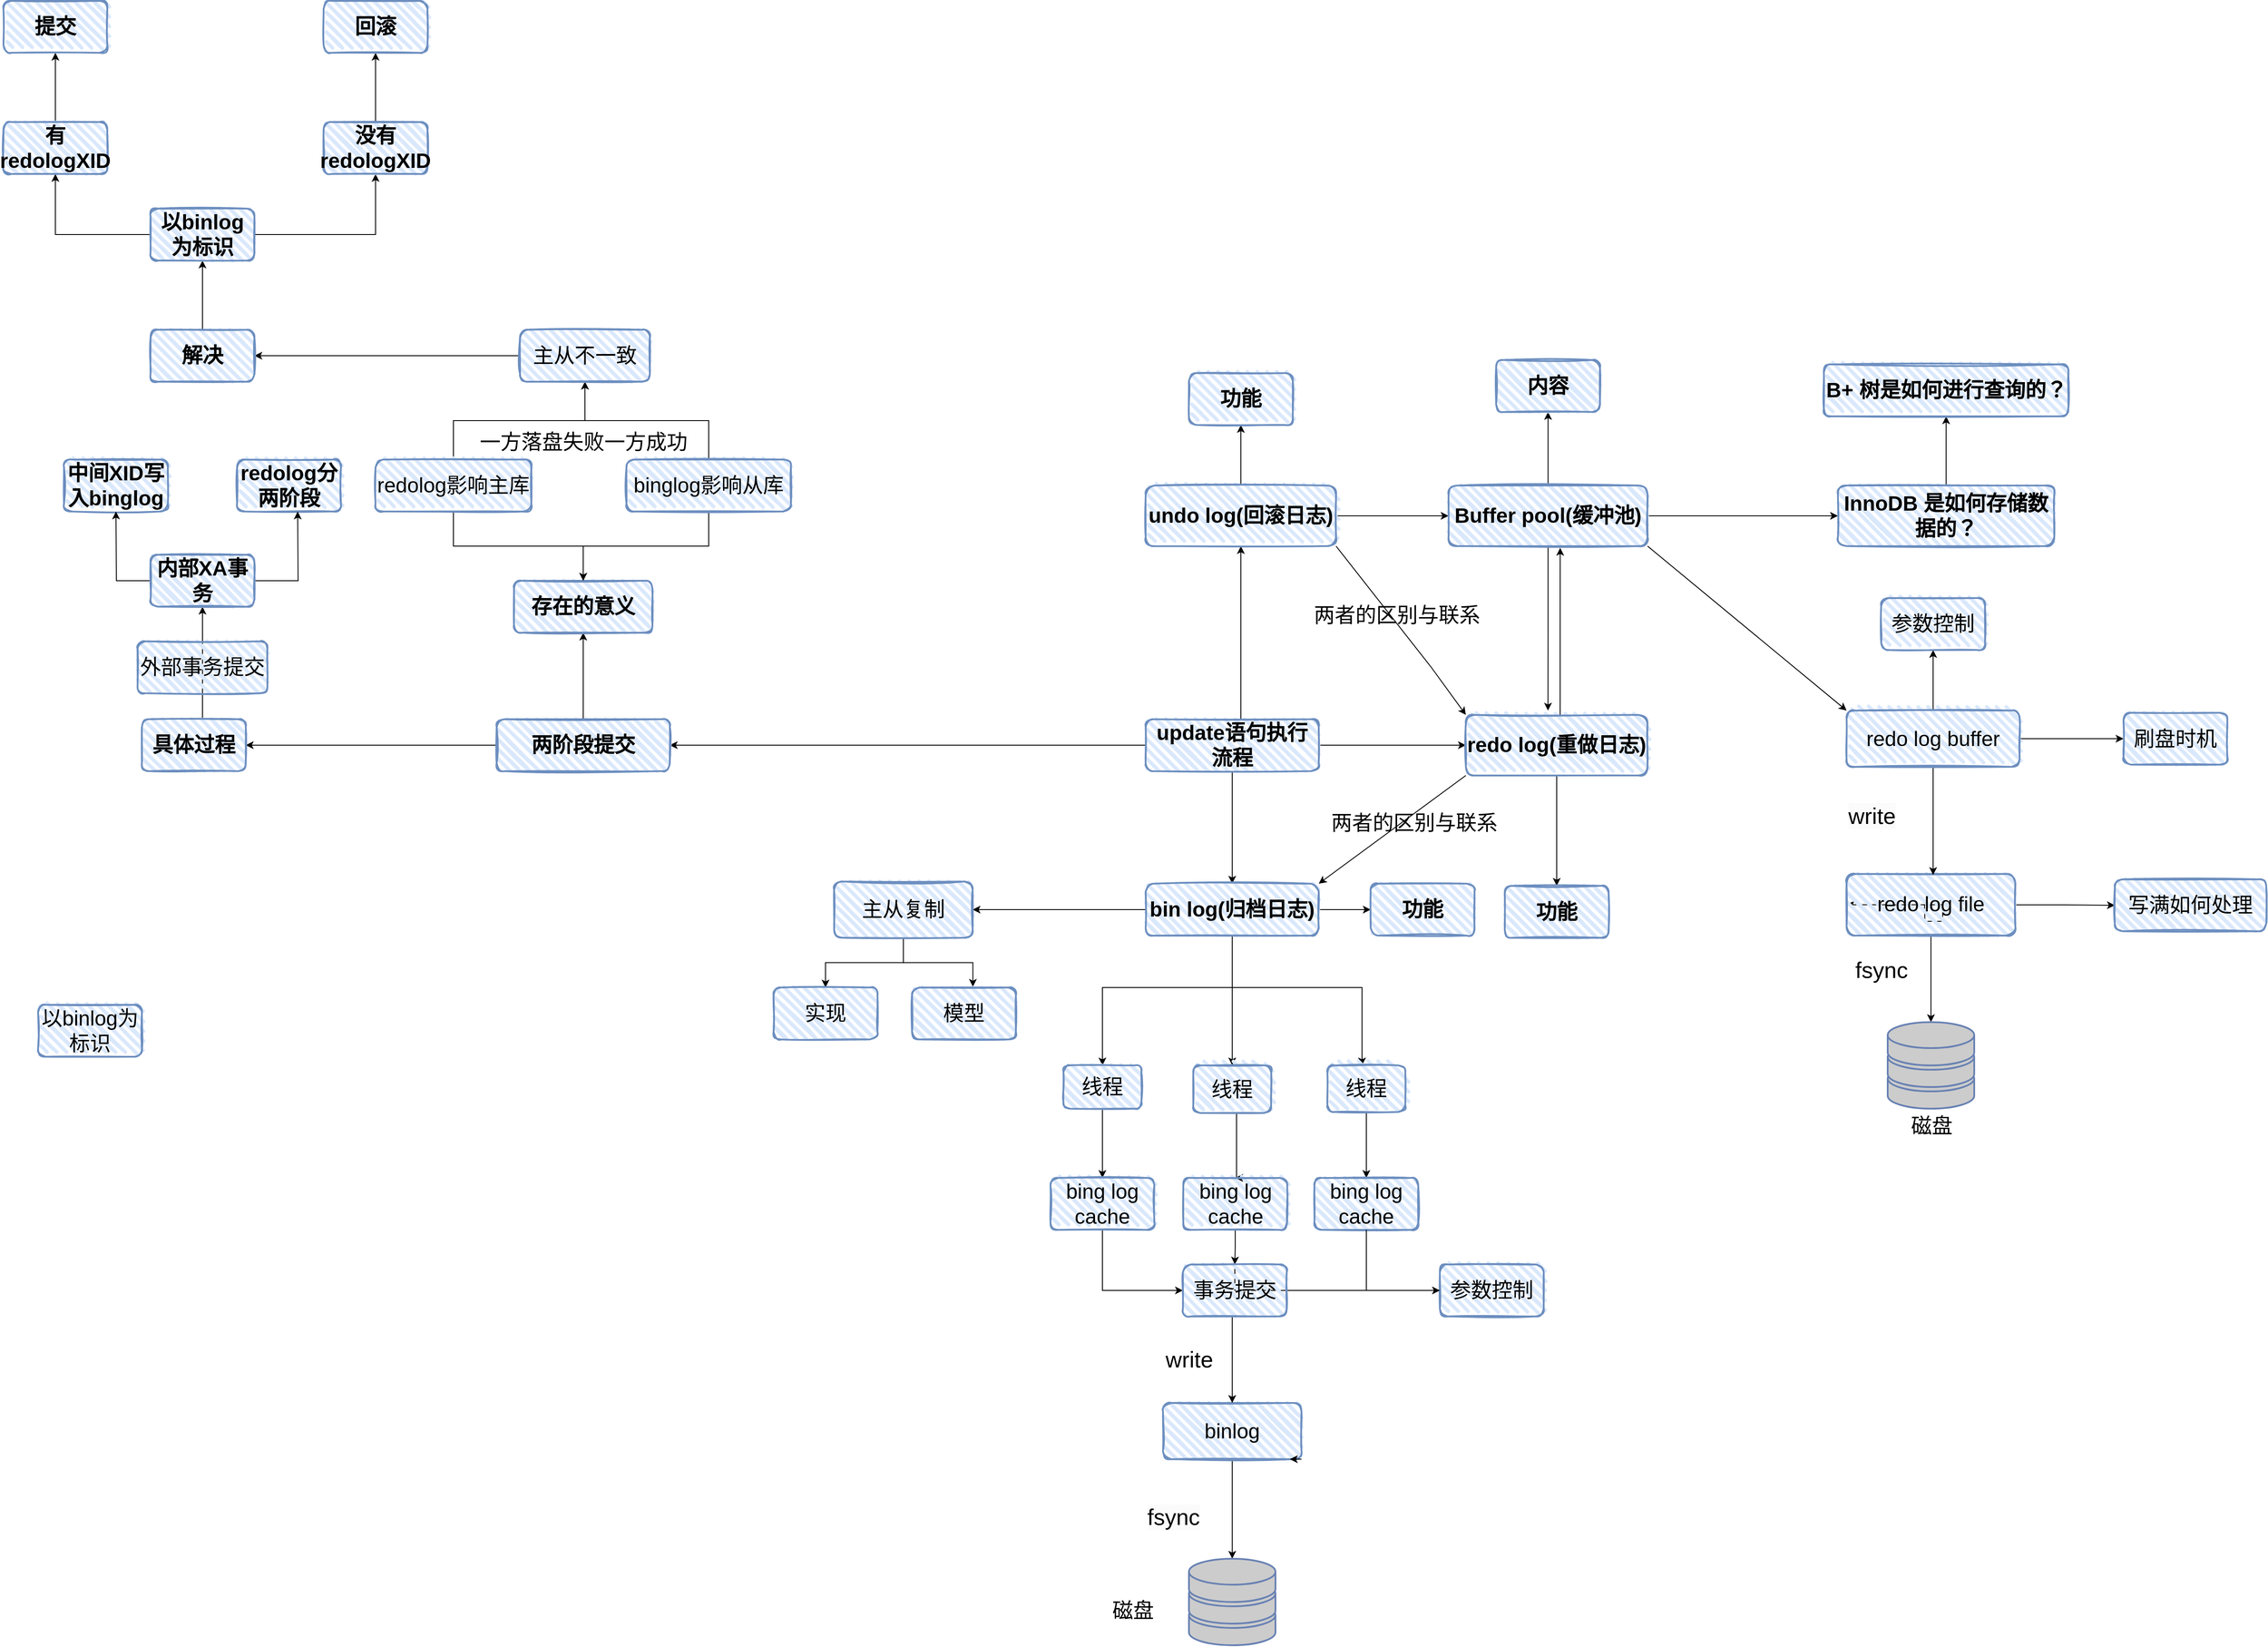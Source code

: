 <mxfile version="20.8.16" type="github">
  <diagram id="e7usdUpXo5iLbDfutmgl" name="第 1 页">
    <mxGraphModel dx="2676" dy="2260" grid="1" gridSize="10" guides="1" tooltips="1" connect="1" arrows="1" fold="1" page="1" pageScale="1" pageWidth="827" pageHeight="1169" math="0" shadow="0">
      <root>
        <mxCell id="0" />
        <mxCell id="1" parent="0" />
        <mxCell id="0c3AmFxdO18scSqZdb3u-10" style="edgeStyle=orthogonalEdgeStyle;rounded=0;orthogonalLoop=1;jettySize=auto;html=1;entryX=0.5;entryY=1;entryDx=0;entryDy=0;" parent="1" source="0c3AmFxdO18scSqZdb3u-2" target="0c3AmFxdO18scSqZdb3u-4" edge="1">
          <mxGeometry relative="1" as="geometry">
            <Array as="points">
              <mxPoint x="420" y="230" />
              <mxPoint x="420" y="230" />
            </Array>
          </mxGeometry>
        </mxCell>
        <mxCell id="0c3AmFxdO18scSqZdb3u-11" style="edgeStyle=orthogonalEdgeStyle;rounded=0;orthogonalLoop=1;jettySize=auto;html=1;entryX=0;entryY=0.5;entryDx=0;entryDy=0;" parent="1" source="0c3AmFxdO18scSqZdb3u-2" target="0c3AmFxdO18scSqZdb3u-6" edge="1">
          <mxGeometry relative="1" as="geometry" />
        </mxCell>
        <mxCell id="LtfJeAL9DBpkxnp7Dvny-33" style="edgeStyle=orthogonalEdgeStyle;rounded=0;orthogonalLoop=1;jettySize=auto;html=1;entryX=0.5;entryY=0;entryDx=0;entryDy=0;fontSize=24;" edge="1" parent="1" source="0c3AmFxdO18scSqZdb3u-2" target="ASMzy9aAmaaJTqnwQeLn-1">
          <mxGeometry relative="1" as="geometry" />
        </mxCell>
        <mxCell id="LtfJeAL9DBpkxnp7Dvny-61" value="" style="edgeStyle=orthogonalEdgeStyle;rounded=0;orthogonalLoop=1;jettySize=auto;html=1;fontSize=24;" edge="1" parent="1" source="0c3AmFxdO18scSqZdb3u-2" target="LtfJeAL9DBpkxnp7Dvny-60">
          <mxGeometry relative="1" as="geometry" />
        </mxCell>
        <mxCell id="0c3AmFxdO18scSqZdb3u-2" value="update语句执行流程" style="rounded=1;whiteSpace=wrap;html=1;strokeWidth=2;fillWeight=4;hachureGap=8;hachureAngle=45;fillColor=#dae8fc;sketch=1;glass=0;strokeColor=#6c8ebf;fontSize=24;fontStyle=1" parent="1" vertex="1">
          <mxGeometry x="310" y="290" width="200" height="60" as="geometry" />
        </mxCell>
        <mxCell id="0c3AmFxdO18scSqZdb3u-12" style="edgeStyle=orthogonalEdgeStyle;rounded=0;orthogonalLoop=1;jettySize=auto;html=1;entryX=0;entryY=0.5;entryDx=0;entryDy=0;" parent="1" source="0c3AmFxdO18scSqZdb3u-4" target="0c3AmFxdO18scSqZdb3u-9" edge="1">
          <mxGeometry relative="1" as="geometry" />
        </mxCell>
        <mxCell id="LtfJeAL9DBpkxnp7Dvny-20" value="" style="edgeStyle=orthogonalEdgeStyle;rounded=0;orthogonalLoop=1;jettySize=auto;html=1;" edge="1" parent="1" source="0c3AmFxdO18scSqZdb3u-4" target="LtfJeAL9DBpkxnp7Dvny-19">
          <mxGeometry relative="1" as="geometry" />
        </mxCell>
        <mxCell id="0c3AmFxdO18scSqZdb3u-4" value="undo log(回滚日志)" style="rounded=1;whiteSpace=wrap;html=1;strokeWidth=2;fillWeight=4;hachureGap=8;hachureAngle=45;fillColor=#dae8fc;sketch=1;glass=0;strokeColor=#6c8ebf;fontSize=24;fontStyle=1" parent="1" vertex="1">
          <mxGeometry x="310" y="20" width="220" height="70" as="geometry" />
        </mxCell>
        <mxCell id="0c3AmFxdO18scSqZdb3u-50" style="edgeStyle=orthogonalEdgeStyle;rounded=0;orthogonalLoop=1;jettySize=auto;html=1;entryX=0.561;entryY=1.029;entryDx=0;entryDy=0;entryPerimeter=0;fontSize=24;" parent="1" source="0c3AmFxdO18scSqZdb3u-6" target="0c3AmFxdO18scSqZdb3u-9" edge="1">
          <mxGeometry relative="1" as="geometry">
            <Array as="points">
              <mxPoint x="789" y="230" />
              <mxPoint x="789" y="230" />
            </Array>
          </mxGeometry>
        </mxCell>
        <mxCell id="LtfJeAL9DBpkxnp7Dvny-28" value="" style="edgeStyle=orthogonalEdgeStyle;rounded=0;orthogonalLoop=1;jettySize=auto;html=1;fontSize=24;" edge="1" parent="1" source="0c3AmFxdO18scSqZdb3u-6" target="LtfJeAL9DBpkxnp7Dvny-27">
          <mxGeometry relative="1" as="geometry" />
        </mxCell>
        <mxCell id="0c3AmFxdO18scSqZdb3u-6" value="redo log(重做日志)" style="rounded=1;whiteSpace=wrap;html=1;strokeWidth=2;fillWeight=4;hachureGap=8;hachureAngle=45;fillColor=#dae8fc;sketch=1;glass=0;strokeColor=#6c8ebf;fontSize=24;fontStyle=1" parent="1" vertex="1">
          <mxGeometry x="680" y="285" width="210" height="70" as="geometry" />
        </mxCell>
        <mxCell id="0c3AmFxdO18scSqZdb3u-14" value="" style="edgeStyle=orthogonalEdgeStyle;rounded=0;orthogonalLoop=1;jettySize=auto;html=1;" parent="1" source="0c3AmFxdO18scSqZdb3u-9" target="0c3AmFxdO18scSqZdb3u-13" edge="1">
          <mxGeometry relative="1" as="geometry" />
        </mxCell>
        <mxCell id="0c3AmFxdO18scSqZdb3u-19" style="edgeStyle=orthogonalEdgeStyle;rounded=0;orthogonalLoop=1;jettySize=auto;html=1;entryX=0.452;entryY=-0.071;entryDx=0;entryDy=0;entryPerimeter=0;" parent="1" source="0c3AmFxdO18scSqZdb3u-9" target="0c3AmFxdO18scSqZdb3u-6" edge="1">
          <mxGeometry relative="1" as="geometry" />
        </mxCell>
        <mxCell id="LtfJeAL9DBpkxnp7Dvny-26" value="" style="edgeStyle=orthogonalEdgeStyle;rounded=0;orthogonalLoop=1;jettySize=auto;html=1;fontSize=24;" edge="1" parent="1" source="0c3AmFxdO18scSqZdb3u-9" target="LtfJeAL9DBpkxnp7Dvny-25">
          <mxGeometry relative="1" as="geometry" />
        </mxCell>
        <mxCell id="0c3AmFxdO18scSqZdb3u-9" value="Buffer pool(缓冲池)" style="rounded=1;whiteSpace=wrap;html=1;strokeWidth=2;fillWeight=4;hachureGap=8;hachureAngle=45;fillColor=#dae8fc;sketch=1;glass=0;strokeColor=#6c8ebf;fontSize=24;fontStyle=1" parent="1" vertex="1">
          <mxGeometry x="660" y="20" width="230" height="70" as="geometry" />
        </mxCell>
        <mxCell id="0c3AmFxdO18scSqZdb3u-18" value="" style="edgeStyle=orthogonalEdgeStyle;rounded=0;orthogonalLoop=1;jettySize=auto;html=1;" parent="1" source="0c3AmFxdO18scSqZdb3u-13" target="0c3AmFxdO18scSqZdb3u-17" edge="1">
          <mxGeometry relative="1" as="geometry" />
        </mxCell>
        <mxCell id="0c3AmFxdO18scSqZdb3u-13" value="InnoDB 是如何存储数据的？" style="whiteSpace=wrap;html=1;fontSize=24;fillColor=#dae8fc;strokeColor=#6c8ebf;rounded=1;strokeWidth=2;fillWeight=4;hachureGap=8;hachureAngle=45;sketch=1;glass=0;fontStyle=1;" parent="1" vertex="1">
          <mxGeometry x="1110" y="20" width="250" height="70" as="geometry" />
        </mxCell>
        <mxCell id="0c3AmFxdO18scSqZdb3u-17" value="B+ 树是如何进行查询的？" style="whiteSpace=wrap;html=1;fontSize=24;fillColor=#dae8fc;strokeColor=#6c8ebf;rounded=1;strokeWidth=2;fillWeight=4;hachureGap=8;hachureAngle=45;sketch=1;glass=0;fontStyle=1;" parent="1" vertex="1">
          <mxGeometry x="1093.75" y="-120" width="282.5" height="60" as="geometry" />
        </mxCell>
        <mxCell id="0c3AmFxdO18scSqZdb3u-22" value="" style="endArrow=classic;html=1;rounded=0;entryX=0;entryY=0;entryDx=0;entryDy=0;exitX=1;exitY=1;exitDx=0;exitDy=0;" parent="1" source="0c3AmFxdO18scSqZdb3u-4" target="0c3AmFxdO18scSqZdb3u-6" edge="1">
          <mxGeometry width="50" height="50" relative="1" as="geometry">
            <mxPoint x="570" y="200" as="sourcePoint" />
            <mxPoint x="640" y="160" as="targetPoint" />
            <Array as="points">
              <mxPoint x="640" y="230" />
            </Array>
          </mxGeometry>
        </mxCell>
        <mxCell id="0c3AmFxdO18scSqZdb3u-44" style="edgeStyle=orthogonalEdgeStyle;rounded=0;orthogonalLoop=1;jettySize=auto;html=1;entryX=0;entryY=0.5;entryDx=0;entryDy=0;fontSize=24;" parent="1" target="0c3AmFxdO18scSqZdb3u-30" edge="1">
          <mxGeometry relative="1" as="geometry">
            <mxPoint x="1210" y="502.5" as="sourcePoint" />
          </mxGeometry>
        </mxCell>
        <mxCell id="0c3AmFxdO18scSqZdb3u-56" style="edgeStyle=orthogonalEdgeStyle;rounded=0;orthogonalLoop=1;jettySize=auto;html=1;entryX=0;entryY=0.5;entryDx=0;entryDy=0;fontSize=24;" parent="1" source="0c3AmFxdO18scSqZdb3u-30" target="0c3AmFxdO18scSqZdb3u-48" edge="1">
          <mxGeometry relative="1" as="geometry" />
        </mxCell>
        <mxCell id="0c3AmFxdO18scSqZdb3u-59" style="edgeStyle=orthogonalEdgeStyle;rounded=0;orthogonalLoop=1;jettySize=auto;html=1;entryX=0.5;entryY=0;entryDx=0;entryDy=0;entryPerimeter=0;fontSize=24;" parent="1" source="0c3AmFxdO18scSqZdb3u-30" target="0c3AmFxdO18scSqZdb3u-58" edge="1">
          <mxGeometry relative="1" as="geometry" />
        </mxCell>
        <mxCell id="0c3AmFxdO18scSqZdb3u-30" value="redo log file" style="whiteSpace=wrap;html=1;fontSize=24;fillColor=#dae8fc;strokeColor=#6c8ebf;rounded=1;glass=0;sketch=1;fillWeight=4;hachureGap=8;hachureAngle=45;strokeWidth=2;" parent="1" vertex="1">
          <mxGeometry x="1120" y="468.75" width="195" height="71.25" as="geometry" />
        </mxCell>
        <mxCell id="0c3AmFxdO18scSqZdb3u-48" value="写满如何处理" style="whiteSpace=wrap;html=1;fontSize=24;fillColor=#dae8fc;strokeColor=#6c8ebf;rounded=1;glass=0;sketch=1;fillWeight=4;hachureGap=8;hachureAngle=45;strokeWidth=2;" parent="1" vertex="1">
          <mxGeometry x="1430" y="475" width="175" height="60" as="geometry" />
        </mxCell>
        <mxCell id="0c3AmFxdO18scSqZdb3u-55" style="edgeStyle=orthogonalEdgeStyle;rounded=0;orthogonalLoop=1;jettySize=auto;html=1;fontSize=24;" parent="1" source="0c3AmFxdO18scSqZdb3u-52" edge="1">
          <mxGeometry relative="1" as="geometry">
            <mxPoint x="1220" y="470" as="targetPoint" />
            <Array as="points">
              <mxPoint x="1220" y="400" />
              <mxPoint x="1220" y="400" />
            </Array>
          </mxGeometry>
        </mxCell>
        <mxCell id="LtfJeAL9DBpkxnp7Dvny-30" value="" style="edgeStyle=orthogonalEdgeStyle;rounded=0;orthogonalLoop=1;jettySize=auto;html=1;fontSize=24;" edge="1" parent="1" source="0c3AmFxdO18scSqZdb3u-52" target="LtfJeAL9DBpkxnp7Dvny-29">
          <mxGeometry relative="1" as="geometry" />
        </mxCell>
        <mxCell id="LtfJeAL9DBpkxnp7Dvny-32" value="" style="edgeStyle=orthogonalEdgeStyle;rounded=0;orthogonalLoop=1;jettySize=auto;html=1;fontSize=24;" edge="1" parent="1" source="0c3AmFxdO18scSqZdb3u-52" target="LtfJeAL9DBpkxnp7Dvny-31">
          <mxGeometry relative="1" as="geometry" />
        </mxCell>
        <mxCell id="0c3AmFxdO18scSqZdb3u-52" value="redo log buffer" style="whiteSpace=wrap;html=1;rounded=1;glass=0;sketch=1;fillWeight=4;hachureGap=8;hachureAngle=45;strokeColor=#6c8ebf;strokeWidth=2;fontFamily=Helvetica;fontSize=24;fontColor=default;fillColor=#dae8fc;" parent="1" vertex="1">
          <mxGeometry x="1120" y="280" width="200" height="65" as="geometry" />
        </mxCell>
        <mxCell id="0c3AmFxdO18scSqZdb3u-53" value="" style="endArrow=classic;html=1;rounded=0;fontSize=24;exitX=1;exitY=1;exitDx=0;exitDy=0;" parent="1" source="0c3AmFxdO18scSqZdb3u-9" edge="1">
          <mxGeometry width="50" height="50" relative="1" as="geometry">
            <mxPoint x="1090" y="250" as="sourcePoint" />
            <mxPoint x="1120" y="280" as="targetPoint" />
          </mxGeometry>
        </mxCell>
        <mxCell id="0c3AmFxdO18scSqZdb3u-58" value="" style="fontColor=#0066CC;verticalAlign=top;verticalLabelPosition=bottom;labelPosition=center;align=center;html=1;outlineConnect=0;fillColor=#CCCCCC;strokeColor=#6881B3;gradientColor=none;gradientDirection=north;strokeWidth=2;shape=mxgraph.networks.storage;fontSize=24;" parent="1" vertex="1">
          <mxGeometry x="1167.5" y="640" width="100" height="100" as="geometry" />
        </mxCell>
        <mxCell id="0c3AmFxdO18scSqZdb3u-60" value="磁盘" style="text;html=1;align=center;verticalAlign=middle;resizable=0;points=[];autosize=1;strokeColor=none;fillColor=none;fontSize=24;" parent="1" vertex="1">
          <mxGeometry x="1182.5" y="740" width="70" height="40" as="geometry" />
        </mxCell>
        <mxCell id="LtfJeAL9DBpkxnp7Dvny-4" style="edgeStyle=orthogonalEdgeStyle;rounded=0;orthogonalLoop=1;jettySize=auto;html=1;entryX=0.5;entryY=0;entryDx=0;entryDy=0;" edge="1" parent="1" source="ASMzy9aAmaaJTqnwQeLn-1" target="RjXducxcz7Og2gROmxH5-5">
          <mxGeometry relative="1" as="geometry">
            <Array as="points">
              <mxPoint x="410" y="600" />
              <mxPoint x="260" y="600" />
              <mxPoint x="260" y="690" />
            </Array>
          </mxGeometry>
        </mxCell>
        <mxCell id="LtfJeAL9DBpkxnp7Dvny-5" style="edgeStyle=orthogonalEdgeStyle;rounded=0;orthogonalLoop=1;jettySize=auto;html=1;entryX=0.5;entryY=0;entryDx=0;entryDy=0;" edge="1" parent="1" source="ASMzy9aAmaaJTqnwQeLn-1" target="RjXducxcz7Og2gROmxH5-7">
          <mxGeometry relative="1" as="geometry">
            <Array as="points">
              <mxPoint x="410" y="660" />
            </Array>
          </mxGeometry>
        </mxCell>
        <mxCell id="LtfJeAL9DBpkxnp7Dvny-7" style="edgeStyle=orthogonalEdgeStyle;rounded=0;orthogonalLoop=1;jettySize=auto;html=1;" edge="1" parent="1" source="ASMzy9aAmaaJTqnwQeLn-1" target="RjXducxcz7Og2gROmxH5-6">
          <mxGeometry relative="1" as="geometry">
            <Array as="points">
              <mxPoint x="410" y="600" />
              <mxPoint x="560" y="600" />
            </Array>
          </mxGeometry>
        </mxCell>
        <mxCell id="LtfJeAL9DBpkxnp7Dvny-35" style="edgeStyle=orthogonalEdgeStyle;rounded=0;orthogonalLoop=1;jettySize=auto;html=1;entryX=1;entryY=0.5;entryDx=0;entryDy=0;fontSize=24;" edge="1" parent="1" source="ASMzy9aAmaaJTqnwQeLn-1" target="ASMzy9aAmaaJTqnwQeLn-6">
          <mxGeometry relative="1" as="geometry" />
        </mxCell>
        <mxCell id="LtfJeAL9DBpkxnp7Dvny-46" value="" style="edgeStyle=orthogonalEdgeStyle;rounded=0;orthogonalLoop=1;jettySize=auto;html=1;fontSize=24;" edge="1" parent="1" source="ASMzy9aAmaaJTqnwQeLn-1" target="LtfJeAL9DBpkxnp7Dvny-45">
          <mxGeometry relative="1" as="geometry" />
        </mxCell>
        <mxCell id="ASMzy9aAmaaJTqnwQeLn-1" value="bin log(归档日志)" style="rounded=1;whiteSpace=wrap;html=1;strokeWidth=2;fillWeight=4;hachureGap=8;hachureAngle=45;fillColor=#dae8fc;sketch=1;glass=0;strokeColor=#6c8ebf;fontSize=24;fontStyle=1" parent="1" vertex="1">
          <mxGeometry x="310" y="480" width="200" height="60" as="geometry" />
        </mxCell>
        <mxCell id="LtfJeAL9DBpkxnp7Dvny-13" value="" style="edgeStyle=orthogonalEdgeStyle;rounded=0;orthogonalLoop=1;jettySize=auto;html=1;" edge="1" parent="1" source="ASMzy9aAmaaJTqnwQeLn-6" target="LtfJeAL9DBpkxnp7Dvny-12">
          <mxGeometry relative="1" as="geometry" />
        </mxCell>
        <mxCell id="LtfJeAL9DBpkxnp7Dvny-36" style="edgeStyle=orthogonalEdgeStyle;rounded=0;orthogonalLoop=1;jettySize=auto;html=1;entryX=0.586;entryY=-0.014;entryDx=0;entryDy=0;entryPerimeter=0;fontSize=24;" edge="1" parent="1" source="ASMzy9aAmaaJTqnwQeLn-6" target="LtfJeAL9DBpkxnp7Dvny-15">
          <mxGeometry relative="1" as="geometry" />
        </mxCell>
        <mxCell id="ASMzy9aAmaaJTqnwQeLn-6" value="主从复制" style="whiteSpace=wrap;html=1;rounded=1;glass=0;sketch=1;fillWeight=4;hachureGap=8;hachureAngle=45;strokeColor=#6c8ebf;strokeWidth=2;fontFamily=Helvetica;fontSize=24;fontColor=default;fillColor=#dae8fc;" parent="1" vertex="1">
          <mxGeometry x="-50" y="477.5" width="160" height="65" as="geometry" />
        </mxCell>
        <mxCell id="RjXducxcz7Og2gROmxH5-13" value="" style="edgeStyle=orthogonalEdgeStyle;rounded=0;orthogonalLoop=1;jettySize=auto;html=1;" parent="1" source="RjXducxcz7Og2gROmxH5-5" target="RjXducxcz7Og2gROmxH5-12" edge="1">
          <mxGeometry relative="1" as="geometry" />
        </mxCell>
        <mxCell id="RjXducxcz7Og2gROmxH5-5" value="线程" style="whiteSpace=wrap;html=1;rounded=1;glass=0;sketch=1;fillWeight=4;hachureGap=8;hachureAngle=45;strokeColor=#6c8ebf;strokeWidth=2;fontFamily=Helvetica;fontSize=24;fontColor=default;fillColor=#dae8fc;" parent="1" vertex="1">
          <mxGeometry x="215" y="690" width="90" height="50" as="geometry" />
        </mxCell>
        <mxCell id="LtfJeAL9DBpkxnp7Dvny-37" style="edgeStyle=orthogonalEdgeStyle;rounded=0;orthogonalLoop=1;jettySize=auto;html=1;entryX=0.5;entryY=0;entryDx=0;entryDy=0;fontSize=24;" edge="1" parent="1" source="RjXducxcz7Og2gROmxH5-6" target="RjXducxcz7Og2gROmxH5-15">
          <mxGeometry relative="1" as="geometry" />
        </mxCell>
        <mxCell id="RjXducxcz7Og2gROmxH5-6" value="线程" style="whiteSpace=wrap;html=1;rounded=1;glass=0;sketch=1;fillWeight=4;hachureGap=8;hachureAngle=45;strokeColor=#6c8ebf;strokeWidth=2;fontFamily=Helvetica;fontSize=24;fontColor=default;fillColor=#dae8fc;" parent="1" vertex="1">
          <mxGeometry x="520" y="690" width="90" height="53.75" as="geometry" />
        </mxCell>
        <mxCell id="RjXducxcz7Og2gROmxH5-16" style="edgeStyle=orthogonalEdgeStyle;rounded=0;orthogonalLoop=1;jettySize=auto;html=1;entryX=0.5;entryY=0;entryDx=0;entryDy=0;" parent="1" source="RjXducxcz7Og2gROmxH5-7" target="RjXducxcz7Og2gROmxH5-14" edge="1">
          <mxGeometry relative="1" as="geometry">
            <Array as="points">
              <mxPoint x="415" y="750" />
              <mxPoint x="415" y="750" />
            </Array>
          </mxGeometry>
        </mxCell>
        <mxCell id="RjXducxcz7Og2gROmxH5-7" value="线程" style="whiteSpace=wrap;html=1;rounded=1;glass=0;sketch=1;fillWeight=4;hachureGap=8;hachureAngle=45;strokeColor=#6c8ebf;strokeWidth=2;fontFamily=Helvetica;fontSize=24;fontColor=default;fillColor=#dae8fc;" parent="1" vertex="1">
          <mxGeometry x="365" y="690" width="90" height="55" as="geometry" />
        </mxCell>
        <mxCell id="LtfJeAL9DBpkxnp7Dvny-55" style="edgeStyle=orthogonalEdgeStyle;rounded=0;orthogonalLoop=1;jettySize=auto;html=1;fontSize=24;entryX=0;entryY=0.5;entryDx=0;entryDy=0;" edge="1" parent="1" source="RjXducxcz7Og2gROmxH5-12" target="LtfJeAL9DBpkxnp7Dvny-53">
          <mxGeometry relative="1" as="geometry">
            <mxPoint x="340" y="950" as="targetPoint" />
            <Array as="points">
              <mxPoint x="260" y="950" />
            </Array>
          </mxGeometry>
        </mxCell>
        <mxCell id="RjXducxcz7Og2gROmxH5-12" value="bing log cache" style="whiteSpace=wrap;html=1;fontSize=24;fillColor=#dae8fc;strokeColor=#6c8ebf;rounded=1;glass=0;sketch=1;fillWeight=4;hachureGap=8;hachureAngle=45;strokeWidth=2;" parent="1" vertex="1">
          <mxGeometry x="200" y="820" width="120" height="60" as="geometry" />
        </mxCell>
        <mxCell id="LtfJeAL9DBpkxnp7Dvny-38" style="edgeStyle=orthogonalEdgeStyle;rounded=0;orthogonalLoop=1;jettySize=auto;html=1;entryX=0.5;entryY=0;entryDx=0;entryDy=0;entryPerimeter=0;fontSize=24;" edge="1" parent="1" source="RjXducxcz7Og2gROmxH5-20" target="RjXducxcz7Og2gROmxH5-31">
          <mxGeometry relative="1" as="geometry" />
        </mxCell>
        <mxCell id="RjXducxcz7Og2gROmxH5-20" value="binlog " style="whiteSpace=wrap;html=1;rounded=1;glass=0;sketch=1;fillWeight=4;hachureGap=8;hachureAngle=45;strokeColor=#6c8ebf;strokeWidth=2;fontFamily=Helvetica;fontSize=24;fontColor=default;fillColor=#dae8fc;" parent="1" vertex="1">
          <mxGeometry x="330" y="1080" width="160" height="65" as="geometry" />
        </mxCell>
        <mxCell id="RjXducxcz7Og2gROmxH5-26" value="&lt;font style=&quot;font-size: 26px;&quot;&gt;write&lt;/font&gt;" style="text;html=1;align=center;verticalAlign=middle;resizable=0;points=[];autosize=1;strokeColor=none;fillColor=none;" parent="1" vertex="1">
          <mxGeometry x="320" y="1010" width="80" height="40" as="geometry" />
        </mxCell>
        <mxCell id="RjXducxcz7Og2gROmxH5-29" value="&lt;span style=&quot;color: rgb(0, 0, 0); font-family: Helvetica; font-size: 26px; font-style: normal; font-variant-ligatures: normal; font-variant-caps: normal; font-weight: 400; letter-spacing: normal; orphans: 2; text-align: center; text-indent: 0px; text-transform: none; widows: 2; word-spacing: 0px; -webkit-text-stroke-width: 0px; background-color: rgb(251, 251, 251); text-decoration-thickness: initial; text-decoration-style: initial; text-decoration-color: initial; float: none; display: inline !important;&quot;&gt;write&lt;/span&gt;" style="text;whiteSpace=wrap;html=1;fontSize=26;" parent="1" vertex="1">
          <mxGeometry x="1120" y="380" width="90" height="50" as="geometry" />
        </mxCell>
        <mxCell id="RjXducxcz7Og2gROmxH5-30" value="fsync" style="text;html=1;align=center;verticalAlign=middle;resizable=0;points=[];autosize=1;strokeColor=none;fillColor=none;fontSize=26;" parent="1" vertex="1">
          <mxGeometry x="1120" y="560" width="80" height="40" as="geometry" />
        </mxCell>
        <mxCell id="RjXducxcz7Og2gROmxH5-31" value="" style="fontColor=#0066CC;verticalAlign=top;verticalLabelPosition=bottom;labelPosition=center;align=center;html=1;outlineConnect=0;fillColor=#CCCCCC;strokeColor=#6881B3;gradientColor=none;gradientDirection=north;strokeWidth=2;shape=mxgraph.networks.storage;fontSize=24;" parent="1" vertex="1">
          <mxGeometry x="360" y="1260" width="100" height="100" as="geometry" />
        </mxCell>
        <mxCell id="RjXducxcz7Og2gROmxH5-32" value="磁盘" style="text;html=1;align=center;verticalAlign=middle;resizable=0;points=[];autosize=1;strokeColor=none;fillColor=none;fontSize=24;" parent="1" vertex="1">
          <mxGeometry x="260" y="1300" width="70" height="40" as="geometry" />
        </mxCell>
        <mxCell id="RjXducxcz7Og2gROmxH5-34" value="&lt;span style=&quot;color: rgb(0, 0, 0); font-family: Helvetica; font-size: 26px; font-style: normal; font-variant-ligatures: normal; font-variant-caps: normal; font-weight: 400; letter-spacing: normal; orphans: 2; text-align: center; text-indent: 0px; text-transform: none; widows: 2; word-spacing: 0px; -webkit-text-stroke-width: 0px; background-color: rgb(251, 251, 251); text-decoration-thickness: initial; text-decoration-style: initial; text-decoration-color: initial; float: none; display: inline !important;&quot;&gt;fsync&lt;/span&gt;" style="text;whiteSpace=wrap;html=1;fontSize=26;" parent="1" vertex="1">
          <mxGeometry x="310" y="1190" width="90" height="50" as="geometry" />
        </mxCell>
        <mxCell id="RjXducxcz7Og2gROmxH5-15" value="bing log cache" style="whiteSpace=wrap;html=1;fontSize=24;fillColor=#dae8fc;strokeColor=#6c8ebf;rounded=1;glass=0;sketch=1;fillWeight=4;hachureGap=8;hachureAngle=45;strokeWidth=2;" parent="1" vertex="1">
          <mxGeometry x="505" y="820" width="120" height="60" as="geometry" />
        </mxCell>
        <mxCell id="LtfJeAL9DBpkxnp7Dvny-56" style="edgeStyle=orthogonalEdgeStyle;rounded=0;orthogonalLoop=1;jettySize=auto;html=1;entryX=0.5;entryY=0;entryDx=0;entryDy=0;fontSize=24;" edge="1" parent="1" source="RjXducxcz7Og2gROmxH5-14" target="LtfJeAL9DBpkxnp7Dvny-53">
          <mxGeometry relative="1" as="geometry" />
        </mxCell>
        <mxCell id="RjXducxcz7Og2gROmxH5-14" value="bing log cache" style="whiteSpace=wrap;html=1;fontSize=24;fillColor=#dae8fc;strokeColor=#6c8ebf;rounded=1;glass=0;sketch=1;fillWeight=4;hachureGap=8;hachureAngle=45;strokeWidth=2;" parent="1" vertex="1">
          <mxGeometry x="353.5" y="820" width="120" height="60" as="geometry" />
        </mxCell>
        <mxCell id="LtfJeAL9DBpkxnp7Dvny-12" value="实现" style="whiteSpace=wrap;html=1;fontSize=24;fillColor=#dae8fc;strokeColor=#6c8ebf;rounded=1;glass=0;sketch=1;fillWeight=4;hachureGap=8;hachureAngle=45;strokeWidth=2;" vertex="1" parent="1">
          <mxGeometry x="-120" y="600" width="120" height="60" as="geometry" />
        </mxCell>
        <mxCell id="LtfJeAL9DBpkxnp7Dvny-15" value="模型" style="whiteSpace=wrap;html=1;rounded=1;glass=0;sketch=1;fillWeight=4;hachureGap=8;hachureAngle=45;strokeColor=#6c8ebf;strokeWidth=2;fontFamily=Helvetica;fontSize=24;fontColor=default;fillColor=#dae8fc;" vertex="1" parent="1">
          <mxGeometry x="40" y="600" width="120" height="60" as="geometry" />
        </mxCell>
        <mxCell id="LtfJeAL9DBpkxnp7Dvny-19" value="功能" style="whiteSpace=wrap;html=1;fontSize=24;fillColor=#dae8fc;strokeColor=#6c8ebf;rounded=1;strokeWidth=2;fillWeight=4;hachureGap=8;hachureAngle=45;sketch=1;glass=0;fontStyle=1;" vertex="1" parent="1">
          <mxGeometry x="360" y="-110" width="120" height="60" as="geometry" />
        </mxCell>
        <mxCell id="LtfJeAL9DBpkxnp7Dvny-24" value="&lt;font style=&quot;font-size: 24px;&quot;&gt;两者的区别与联系&lt;/font&gt;" style="text;html=1;align=center;verticalAlign=middle;resizable=0;points=[];autosize=1;strokeColor=none;fillColor=none;" vertex="1" parent="1">
          <mxGeometry x="490" y="150" width="220" height="40" as="geometry" />
        </mxCell>
        <mxCell id="LtfJeAL9DBpkxnp7Dvny-25" value="内容" style="whiteSpace=wrap;html=1;fontSize=24;fillColor=#dae8fc;strokeColor=#6c8ebf;rounded=1;strokeWidth=2;fillWeight=4;hachureGap=8;hachureAngle=45;sketch=1;glass=0;fontStyle=1;" vertex="1" parent="1">
          <mxGeometry x="715" y="-125" width="120" height="60" as="geometry" />
        </mxCell>
        <mxCell id="LtfJeAL9DBpkxnp7Dvny-27" value="功能" style="whiteSpace=wrap;html=1;fontSize=24;fillColor=#dae8fc;strokeColor=#6c8ebf;rounded=1;strokeWidth=2;fillWeight=4;hachureGap=8;hachureAngle=45;sketch=1;glass=0;fontStyle=1;" vertex="1" parent="1">
          <mxGeometry x="725" y="482.5" width="120" height="60" as="geometry" />
        </mxCell>
        <mxCell id="LtfJeAL9DBpkxnp7Dvny-29" value="参数控制" style="whiteSpace=wrap;html=1;fontSize=24;fillColor=#dae8fc;strokeColor=#6c8ebf;rounded=1;glass=0;sketch=1;fillWeight=4;hachureGap=8;hachureAngle=45;strokeWidth=2;" vertex="1" parent="1">
          <mxGeometry x="1160" y="150" width="120" height="60" as="geometry" />
        </mxCell>
        <mxCell id="LtfJeAL9DBpkxnp7Dvny-31" value="刷盘时机" style="whiteSpace=wrap;html=1;fontSize=24;fillColor=#dae8fc;strokeColor=#6c8ebf;rounded=1;glass=0;sketch=1;fillWeight=4;hachureGap=8;hachureAngle=45;strokeWidth=2;" vertex="1" parent="1">
          <mxGeometry x="1440" y="282.5" width="120" height="60" as="geometry" />
        </mxCell>
        <mxCell id="LtfJeAL9DBpkxnp7Dvny-39" value="参数控制" style="whiteSpace=wrap;html=1;fontSize=24;fillColor=#dae8fc;strokeColor=#6c8ebf;rounded=1;glass=0;sketch=1;fillWeight=4;hachureGap=8;hachureAngle=45;strokeWidth=2;" vertex="1" parent="1">
          <mxGeometry x="650" y="920" width="120" height="60" as="geometry" />
        </mxCell>
        <mxCell id="LtfJeAL9DBpkxnp7Dvny-43" value="" style="endArrow=classic;html=1;rounded=0;entryX=1;entryY=0;entryDx=0;entryDy=0;exitX=0;exitY=1;exitDx=0;exitDy=0;" edge="1" parent="1" source="0c3AmFxdO18scSqZdb3u-6" target="ASMzy9aAmaaJTqnwQeLn-1">
          <mxGeometry width="50" height="50" relative="1" as="geometry">
            <mxPoint x="555" y="350" as="sourcePoint" />
            <mxPoint x="705" y="545" as="targetPoint" />
            <Array as="points" />
          </mxGeometry>
        </mxCell>
        <mxCell id="LtfJeAL9DBpkxnp7Dvny-44" value="&lt;font style=&quot;font-size: 24px;&quot;&gt;两者的区别与联系&lt;/font&gt;" style="text;html=1;align=center;verticalAlign=middle;resizable=0;points=[];autosize=1;strokeColor=none;fillColor=none;" vertex="1" parent="1">
          <mxGeometry x="510" y="390" width="220" height="40" as="geometry" />
        </mxCell>
        <mxCell id="LtfJeAL9DBpkxnp7Dvny-45" value="功能" style="whiteSpace=wrap;html=1;fontSize=24;fillColor=#dae8fc;strokeColor=#6c8ebf;rounded=1;strokeWidth=2;fillWeight=4;hachureGap=8;hachureAngle=45;sketch=1;glass=0;fontStyle=1;" vertex="1" parent="1">
          <mxGeometry x="570" y="480" width="120" height="60" as="geometry" />
        </mxCell>
        <mxCell id="LtfJeAL9DBpkxnp7Dvny-47" style="edgeStyle=orthogonalEdgeStyle;rounded=0;orthogonalLoop=1;jettySize=auto;html=1;exitX=1;exitY=1;exitDx=0;exitDy=0;entryX=0.916;entryY=1.003;entryDx=0;entryDy=0;entryPerimeter=0;fontSize=24;" edge="1" parent="1" source="RjXducxcz7Og2gROmxH5-20" target="RjXducxcz7Og2gROmxH5-20">
          <mxGeometry relative="1" as="geometry" />
        </mxCell>
        <mxCell id="LtfJeAL9DBpkxnp7Dvny-54" value="" style="edgeStyle=orthogonalEdgeStyle;rounded=0;orthogonalLoop=1;jettySize=auto;html=1;entryX=0.5;entryY=0;entryDx=0;entryDy=0;fontSize=24;endArrow=none;" edge="1" parent="1" source="RjXducxcz7Og2gROmxH5-15" target="LtfJeAL9DBpkxnp7Dvny-53">
          <mxGeometry relative="1" as="geometry">
            <mxPoint x="565.0" y="880" as="sourcePoint" />
            <mxPoint x="413.5" y="1012.5" as="targetPoint" />
            <Array as="points">
              <mxPoint x="565" y="950" />
            </Array>
          </mxGeometry>
        </mxCell>
        <mxCell id="LtfJeAL9DBpkxnp7Dvny-57" style="edgeStyle=orthogonalEdgeStyle;rounded=0;orthogonalLoop=1;jettySize=auto;html=1;entryX=0.5;entryY=0;entryDx=0;entryDy=0;fontSize=24;" edge="1" parent="1" source="LtfJeAL9DBpkxnp7Dvny-53" target="RjXducxcz7Og2gROmxH5-20">
          <mxGeometry relative="1" as="geometry">
            <Array as="points">
              <mxPoint x="410" y="1000" />
              <mxPoint x="410" y="1000" />
            </Array>
          </mxGeometry>
        </mxCell>
        <mxCell id="LtfJeAL9DBpkxnp7Dvny-58" style="edgeStyle=orthogonalEdgeStyle;rounded=0;orthogonalLoop=1;jettySize=auto;html=1;fontSize=24;" edge="1" parent="1" source="LtfJeAL9DBpkxnp7Dvny-53" target="LtfJeAL9DBpkxnp7Dvny-39">
          <mxGeometry relative="1" as="geometry" />
        </mxCell>
        <mxCell id="LtfJeAL9DBpkxnp7Dvny-53" value="事务提交" style="whiteSpace=wrap;html=1;rounded=1;glass=0;sketch=1;fillWeight=4;hachureGap=8;hachureAngle=45;strokeColor=#6c8ebf;strokeWidth=2;fontFamily=Helvetica;fontSize=24;fontColor=default;fillColor=#dae8fc;" vertex="1" parent="1">
          <mxGeometry x="353" y="920" width="120" height="60" as="geometry" />
        </mxCell>
        <mxCell id="LtfJeAL9DBpkxnp7Dvny-63" value="" style="edgeStyle=orthogonalEdgeStyle;rounded=0;orthogonalLoop=1;jettySize=auto;html=1;fontSize=24;" edge="1" parent="1" source="LtfJeAL9DBpkxnp7Dvny-60" target="LtfJeAL9DBpkxnp7Dvny-62">
          <mxGeometry relative="1" as="geometry" />
        </mxCell>
        <mxCell id="LtfJeAL9DBpkxnp7Dvny-81" value="" style="edgeStyle=orthogonalEdgeStyle;rounded=0;orthogonalLoop=1;jettySize=auto;html=1;fontSize=24;" edge="1" parent="1" source="LtfJeAL9DBpkxnp7Dvny-60" target="LtfJeAL9DBpkxnp7Dvny-80">
          <mxGeometry relative="1" as="geometry" />
        </mxCell>
        <mxCell id="LtfJeAL9DBpkxnp7Dvny-60" value="两阶段提交" style="rounded=1;whiteSpace=wrap;html=1;strokeWidth=2;fillWeight=4;hachureGap=8;hachureAngle=45;fillColor=#dae8fc;sketch=1;glass=0;strokeColor=#6c8ebf;fontSize=24;fontStyle=1" vertex="1" parent="1">
          <mxGeometry x="-440" y="290" width="200" height="60" as="geometry" />
        </mxCell>
        <mxCell id="LtfJeAL9DBpkxnp7Dvny-62" value="存在的意义" style="whiteSpace=wrap;html=1;fontSize=24;fillColor=#dae8fc;strokeColor=#6c8ebf;rounded=1;strokeWidth=2;fillWeight=4;hachureGap=8;hachureAngle=45;sketch=1;glass=0;fontStyle=1;" vertex="1" parent="1">
          <mxGeometry x="-420" y="130" width="160" height="60" as="geometry" />
        </mxCell>
        <mxCell id="LtfJeAL9DBpkxnp7Dvny-73" style="edgeStyle=orthogonalEdgeStyle;rounded=0;orthogonalLoop=1;jettySize=auto;html=1;entryX=0.5;entryY=1;entryDx=0;entryDy=0;fontSize=24;" edge="1" parent="1" source="LtfJeAL9DBpkxnp7Dvny-64" target="LtfJeAL9DBpkxnp7Dvny-71">
          <mxGeometry relative="1" as="geometry" />
        </mxCell>
        <mxCell id="LtfJeAL9DBpkxnp7Dvny-79" style="edgeStyle=orthogonalEdgeStyle;rounded=0;orthogonalLoop=1;jettySize=auto;html=1;entryX=0.5;entryY=0;entryDx=0;entryDy=0;fontSize=24;" edge="1" parent="1" source="LtfJeAL9DBpkxnp7Dvny-64" target="LtfJeAL9DBpkxnp7Dvny-62">
          <mxGeometry relative="1" as="geometry" />
        </mxCell>
        <mxCell id="LtfJeAL9DBpkxnp7Dvny-64" value="binglog影响从库" style="whiteSpace=wrap;html=1;rounded=1;glass=0;sketch=1;fillWeight=4;hachureGap=8;hachureAngle=45;strokeColor=#6c8ebf;strokeWidth=2;fontFamily=Helvetica;fontSize=24;fontColor=default;fillColor=#dae8fc;" vertex="1" parent="1">
          <mxGeometry x="-290" y="-10" width="190" height="60" as="geometry" />
        </mxCell>
        <mxCell id="LtfJeAL9DBpkxnp7Dvny-72" style="edgeStyle=orthogonalEdgeStyle;rounded=0;orthogonalLoop=1;jettySize=auto;html=1;entryX=0.5;entryY=1;entryDx=0;entryDy=0;fontSize=24;" edge="1" parent="1" source="LtfJeAL9DBpkxnp7Dvny-65" target="LtfJeAL9DBpkxnp7Dvny-71">
          <mxGeometry relative="1" as="geometry" />
        </mxCell>
        <mxCell id="LtfJeAL9DBpkxnp7Dvny-78" style="edgeStyle=orthogonalEdgeStyle;rounded=0;orthogonalLoop=1;jettySize=auto;html=1;entryX=0.5;entryY=0;entryDx=0;entryDy=0;fontSize=24;" edge="1" parent="1" source="LtfJeAL9DBpkxnp7Dvny-65" target="LtfJeAL9DBpkxnp7Dvny-62">
          <mxGeometry relative="1" as="geometry" />
        </mxCell>
        <mxCell id="LtfJeAL9DBpkxnp7Dvny-65" value="redolog影响主库" style="whiteSpace=wrap;html=1;rounded=1;glass=0;sketch=1;fillWeight=4;hachureGap=8;hachureAngle=45;strokeColor=#6c8ebf;strokeWidth=2;fontFamily=Helvetica;fontSize=24;fontColor=default;fillColor=#dae8fc;" vertex="1" parent="1">
          <mxGeometry x="-580" y="-10" width="180" height="60" as="geometry" />
        </mxCell>
        <mxCell id="LtfJeAL9DBpkxnp7Dvny-95" style="edgeStyle=orthogonalEdgeStyle;rounded=0;orthogonalLoop=1;jettySize=auto;html=1;entryX=1;entryY=0.5;entryDx=0;entryDy=0;fontSize=24;" edge="1" parent="1" source="LtfJeAL9DBpkxnp7Dvny-71" target="LtfJeAL9DBpkxnp7Dvny-94">
          <mxGeometry relative="1" as="geometry" />
        </mxCell>
        <mxCell id="LtfJeAL9DBpkxnp7Dvny-71" value="主从不一致" style="whiteSpace=wrap;html=1;rounded=1;glass=0;sketch=1;fillWeight=4;hachureGap=8;hachureAngle=45;strokeColor=#6c8ebf;strokeWidth=2;fontFamily=Helvetica;fontSize=24;fontColor=default;fillColor=#dae8fc;" vertex="1" parent="1">
          <mxGeometry x="-413" y="-160" width="150" height="60" as="geometry" />
        </mxCell>
        <mxCell id="LtfJeAL9DBpkxnp7Dvny-74" value="一方落盘失败一方成功" style="text;html=1;align=center;verticalAlign=middle;resizable=0;points=[];autosize=1;strokeColor=none;fillColor=none;fontSize=24;" vertex="1" parent="1">
          <mxGeometry x="-470" y="-50" width="260" height="40" as="geometry" />
        </mxCell>
        <mxCell id="LtfJeAL9DBpkxnp7Dvny-89" style="edgeStyle=orthogonalEdgeStyle;rounded=0;orthogonalLoop=1;jettySize=auto;html=1;entryX=0.5;entryY=1;entryDx=0;entryDy=0;fontSize=24;" edge="1" parent="1" source="LtfJeAL9DBpkxnp7Dvny-80" target="LtfJeAL9DBpkxnp7Dvny-87">
          <mxGeometry relative="1" as="geometry">
            <Array as="points">
              <mxPoint x="-780" y="250" />
              <mxPoint x="-780" y="250" />
            </Array>
          </mxGeometry>
        </mxCell>
        <mxCell id="LtfJeAL9DBpkxnp7Dvny-80" value="具体过程" style="whiteSpace=wrap;html=1;fontSize=24;fillColor=#dae8fc;strokeColor=#6c8ebf;rounded=1;strokeWidth=2;fillWeight=4;hachureGap=8;hachureAngle=45;sketch=1;glass=0;fontStyle=1;" vertex="1" parent="1">
          <mxGeometry x="-850" y="290" width="120" height="60" as="geometry" />
        </mxCell>
        <mxCell id="LtfJeAL9DBpkxnp7Dvny-82" value="redolog分两阶段" style="whiteSpace=wrap;html=1;rounded=1;glass=0;sketch=1;fillWeight=4;hachureGap=8;hachureAngle=45;strokeColor=#6c8ebf;strokeWidth=2;fontFamily=Helvetica;fontSize=24;fontColor=default;fillColor=#dae8fc;fontStyle=1" vertex="1" parent="1">
          <mxGeometry x="-740" y="-10" width="120" height="60" as="geometry" />
        </mxCell>
        <mxCell id="LtfJeAL9DBpkxnp7Dvny-83" value="以binlog为标识" style="whiteSpace=wrap;html=1;rounded=1;glass=0;sketch=1;fillWeight=4;hachureGap=8;hachureAngle=45;strokeColor=#6c8ebf;strokeWidth=2;fontFamily=Helvetica;fontSize=24;fontColor=default;fillColor=#dae8fc;" vertex="1" parent="1">
          <mxGeometry x="-970" y="620" width="120" height="60" as="geometry" />
        </mxCell>
        <mxCell id="LtfJeAL9DBpkxnp7Dvny-84" value="中间XID写入binglog" style="whiteSpace=wrap;html=1;rounded=1;glass=0;sketch=1;fillWeight=4;hachureGap=8;hachureAngle=45;strokeColor=#6c8ebf;strokeWidth=2;fontFamily=Helvetica;fontSize=24;fontColor=default;fillColor=#dae8fc;fontStyle=1" vertex="1" parent="1">
          <mxGeometry x="-940" y="-10" width="120" height="60" as="geometry" />
        </mxCell>
        <mxCell id="LtfJeAL9DBpkxnp7Dvny-92" style="edgeStyle=orthogonalEdgeStyle;rounded=0;orthogonalLoop=1;jettySize=auto;html=1;fontSize=24;" edge="1" parent="1" source="LtfJeAL9DBpkxnp7Dvny-87">
          <mxGeometry relative="1" as="geometry">
            <mxPoint x="-880" y="50" as="targetPoint" />
          </mxGeometry>
        </mxCell>
        <mxCell id="LtfJeAL9DBpkxnp7Dvny-93" style="edgeStyle=orthogonalEdgeStyle;rounded=0;orthogonalLoop=1;jettySize=auto;html=1;fontSize=24;" edge="1" parent="1" source="LtfJeAL9DBpkxnp7Dvny-87">
          <mxGeometry relative="1" as="geometry">
            <mxPoint x="-670" y="50" as="targetPoint" />
          </mxGeometry>
        </mxCell>
        <mxCell id="LtfJeAL9DBpkxnp7Dvny-87" value="内部XA事务" style="whiteSpace=wrap;html=1;fontSize=24;fillColor=#dae8fc;strokeColor=#6c8ebf;rounded=1;strokeWidth=2;fillWeight=4;hachureGap=8;hachureAngle=45;sketch=1;glass=0;fontStyle=1;" vertex="1" parent="1">
          <mxGeometry x="-840" y="100" width="120" height="60" as="geometry" />
        </mxCell>
        <mxCell id="LtfJeAL9DBpkxnp7Dvny-90" value="外部事务提交" style="whiteSpace=wrap;html=1;rounded=1;glass=0;sketch=1;fillWeight=4;hachureGap=8;hachureAngle=45;strokeColor=#6c8ebf;strokeWidth=2;fontFamily=Helvetica;fontSize=24;fontColor=default;fillColor=#dae8fc;" vertex="1" parent="1">
          <mxGeometry x="-855" y="200" width="150" height="60" as="geometry" />
        </mxCell>
        <mxCell id="LtfJeAL9DBpkxnp7Dvny-97" value="" style="edgeStyle=orthogonalEdgeStyle;rounded=0;orthogonalLoop=1;jettySize=auto;html=1;fontSize=24;" edge="1" parent="1" source="LtfJeAL9DBpkxnp7Dvny-94" target="LtfJeAL9DBpkxnp7Dvny-96">
          <mxGeometry relative="1" as="geometry" />
        </mxCell>
        <mxCell id="LtfJeAL9DBpkxnp7Dvny-94" value="解决" style="whiteSpace=wrap;html=1;fontSize=24;fillColor=#dae8fc;strokeColor=#6c8ebf;rounded=1;glass=0;sketch=1;fillWeight=4;hachureGap=8;hachureAngle=45;strokeWidth=2;fontStyle=1" vertex="1" parent="1">
          <mxGeometry x="-840" y="-160" width="120" height="60" as="geometry" />
        </mxCell>
        <mxCell id="LtfJeAL9DBpkxnp7Dvny-99" value="" style="edgeStyle=orthogonalEdgeStyle;rounded=0;orthogonalLoop=1;jettySize=auto;html=1;fontSize=24;" edge="1" parent="1" source="LtfJeAL9DBpkxnp7Dvny-96" target="LtfJeAL9DBpkxnp7Dvny-98">
          <mxGeometry relative="1" as="geometry" />
        </mxCell>
        <mxCell id="LtfJeAL9DBpkxnp7Dvny-103" value="" style="edgeStyle=orthogonalEdgeStyle;rounded=0;orthogonalLoop=1;jettySize=auto;html=1;fontSize=24;" edge="1" parent="1" source="LtfJeAL9DBpkxnp7Dvny-96" target="LtfJeAL9DBpkxnp7Dvny-102">
          <mxGeometry relative="1" as="geometry" />
        </mxCell>
        <mxCell id="LtfJeAL9DBpkxnp7Dvny-96" value="以binlog为标识" style="whiteSpace=wrap;html=1;fontSize=24;fillColor=#dae8fc;strokeColor=#6c8ebf;rounded=1;glass=0;sketch=1;fillWeight=4;hachureGap=8;hachureAngle=45;strokeWidth=2;fontStyle=1;" vertex="1" parent="1">
          <mxGeometry x="-840" y="-300" width="120" height="60" as="geometry" />
        </mxCell>
        <mxCell id="LtfJeAL9DBpkxnp7Dvny-105" value="" style="edgeStyle=orthogonalEdgeStyle;rounded=0;orthogonalLoop=1;jettySize=auto;html=1;fontSize=24;" edge="1" parent="1" source="LtfJeAL9DBpkxnp7Dvny-98" target="LtfJeAL9DBpkxnp7Dvny-104">
          <mxGeometry relative="1" as="geometry" />
        </mxCell>
        <mxCell id="LtfJeAL9DBpkxnp7Dvny-98" value="有redologXID" style="whiteSpace=wrap;html=1;fontSize=24;fillColor=#dae8fc;strokeColor=#6c8ebf;rounded=1;glass=0;sketch=1;fillWeight=4;hachureGap=8;hachureAngle=45;strokeWidth=2;fontStyle=1;" vertex="1" parent="1">
          <mxGeometry x="-1010" y="-400" width="120" height="60" as="geometry" />
        </mxCell>
        <mxCell id="LtfJeAL9DBpkxnp7Dvny-107" value="" style="edgeStyle=orthogonalEdgeStyle;rounded=0;orthogonalLoop=1;jettySize=auto;html=1;fontSize=24;" edge="1" parent="1" source="LtfJeAL9DBpkxnp7Dvny-102" target="LtfJeAL9DBpkxnp7Dvny-106">
          <mxGeometry relative="1" as="geometry" />
        </mxCell>
        <mxCell id="LtfJeAL9DBpkxnp7Dvny-102" value="没有redologXID" style="whiteSpace=wrap;html=1;fontSize=24;fillColor=#dae8fc;strokeColor=#6c8ebf;rounded=1;glass=0;sketch=1;fillWeight=4;hachureGap=8;hachureAngle=45;strokeWidth=2;fontStyle=1;" vertex="1" parent="1">
          <mxGeometry x="-640" y="-400" width="120" height="60" as="geometry" />
        </mxCell>
        <mxCell id="LtfJeAL9DBpkxnp7Dvny-104" value="提交" style="whiteSpace=wrap;html=1;fontSize=24;fillColor=#dae8fc;strokeColor=#6c8ebf;rounded=1;glass=0;sketch=1;fillWeight=4;hachureGap=8;hachureAngle=45;strokeWidth=2;fontStyle=1;" vertex="1" parent="1">
          <mxGeometry x="-1010" y="-540" width="120" height="60" as="geometry" />
        </mxCell>
        <mxCell id="LtfJeAL9DBpkxnp7Dvny-106" value="回滚" style="whiteSpace=wrap;html=1;fontSize=24;fillColor=#dae8fc;strokeColor=#6c8ebf;rounded=1;glass=0;sketch=1;fillWeight=4;hachureGap=8;hachureAngle=45;strokeWidth=2;fontStyle=1;" vertex="1" parent="1">
          <mxGeometry x="-640" y="-540" width="120" height="60" as="geometry" />
        </mxCell>
      </root>
    </mxGraphModel>
  </diagram>
</mxfile>
